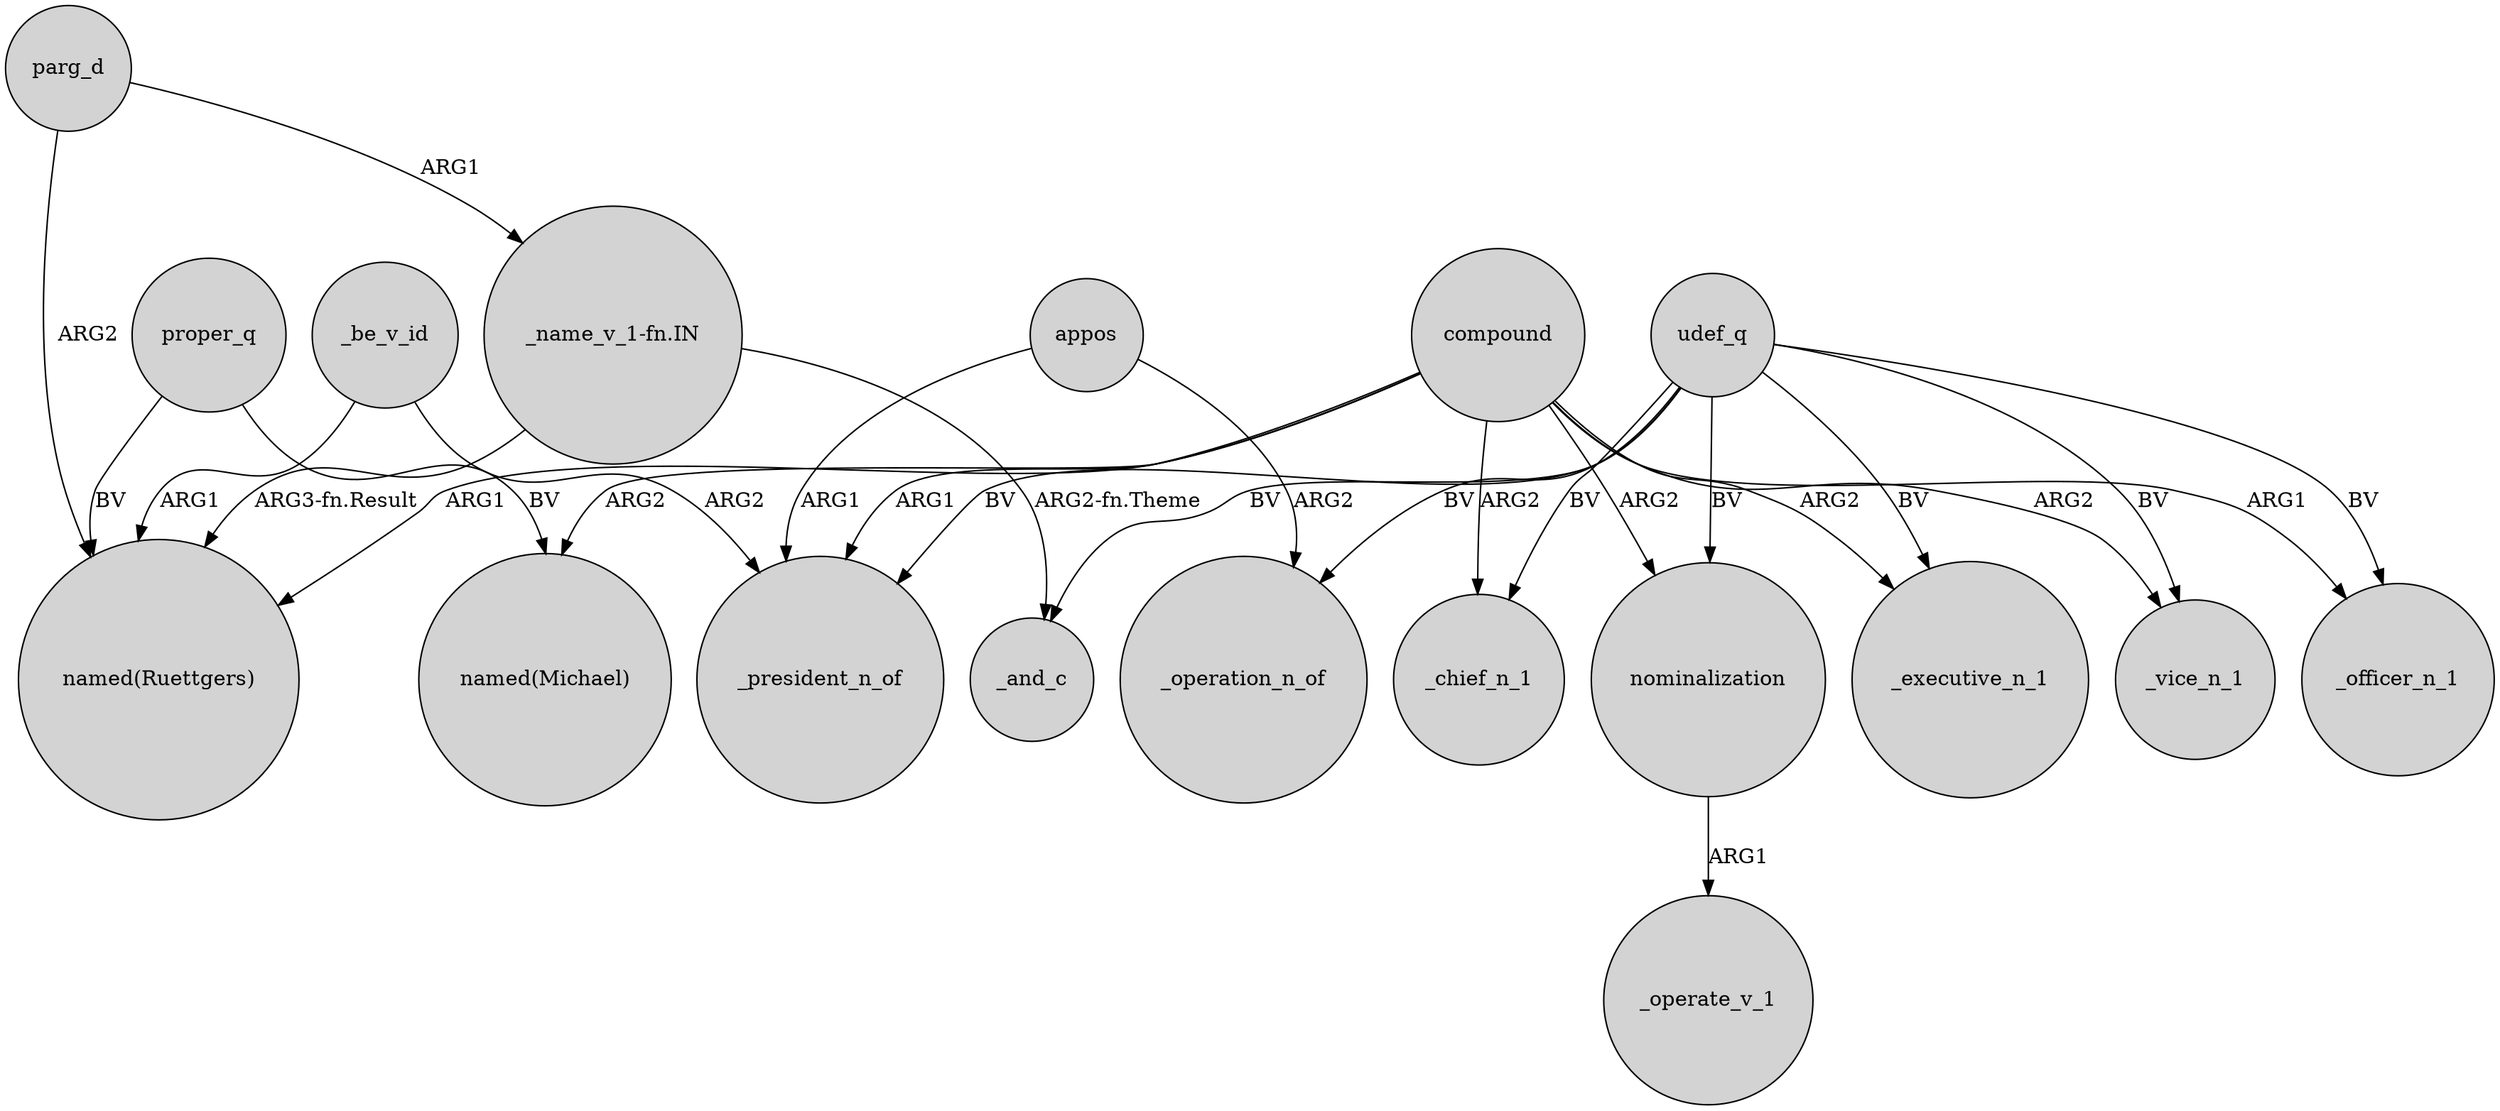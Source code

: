 digraph {
	node [shape=circle style=filled]
	compound -> _vice_n_1 [label=ARG2]
	parg_d -> "named(Ruettgers)" [label=ARG2]
	_be_v_id -> "named(Ruettgers)" [label=ARG1]
	"_name_v_1-fn.IN" -> _and_c [label="ARG2-fn.Theme"]
	nominalization -> _operate_v_1 [label=ARG1]
	udef_q -> _executive_n_1 [label=BV]
	appos -> _president_n_of [label=ARG1]
	_be_v_id -> _president_n_of [label=ARG2]
	compound -> nominalization [label=ARG2]
	compound -> "named(Ruettgers)" [label=ARG1]
	udef_q -> _vice_n_1 [label=BV]
	proper_q -> "named(Ruettgers)" [label=BV]
	proper_q -> "named(Michael)" [label=BV]
	compound -> _chief_n_1 [label=ARG2]
	compound -> _officer_n_1 [label=ARG1]
	compound -> _president_n_of [label=ARG1]
	udef_q -> _president_n_of [label=BV]
	udef_q -> _chief_n_1 [label=BV]
	udef_q -> _officer_n_1 [label=BV]
	udef_q -> nominalization [label=BV]
	"_name_v_1-fn.IN" -> "named(Ruettgers)" [label="ARG3-fn.Result"]
	appos -> _operation_n_of [label=ARG2]
	compound -> _executive_n_1 [label=ARG2]
	udef_q -> _and_c [label=BV]
	compound -> "named(Michael)" [label=ARG2]
	udef_q -> _operation_n_of [label=BV]
	parg_d -> "_name_v_1-fn.IN" [label=ARG1]
}
